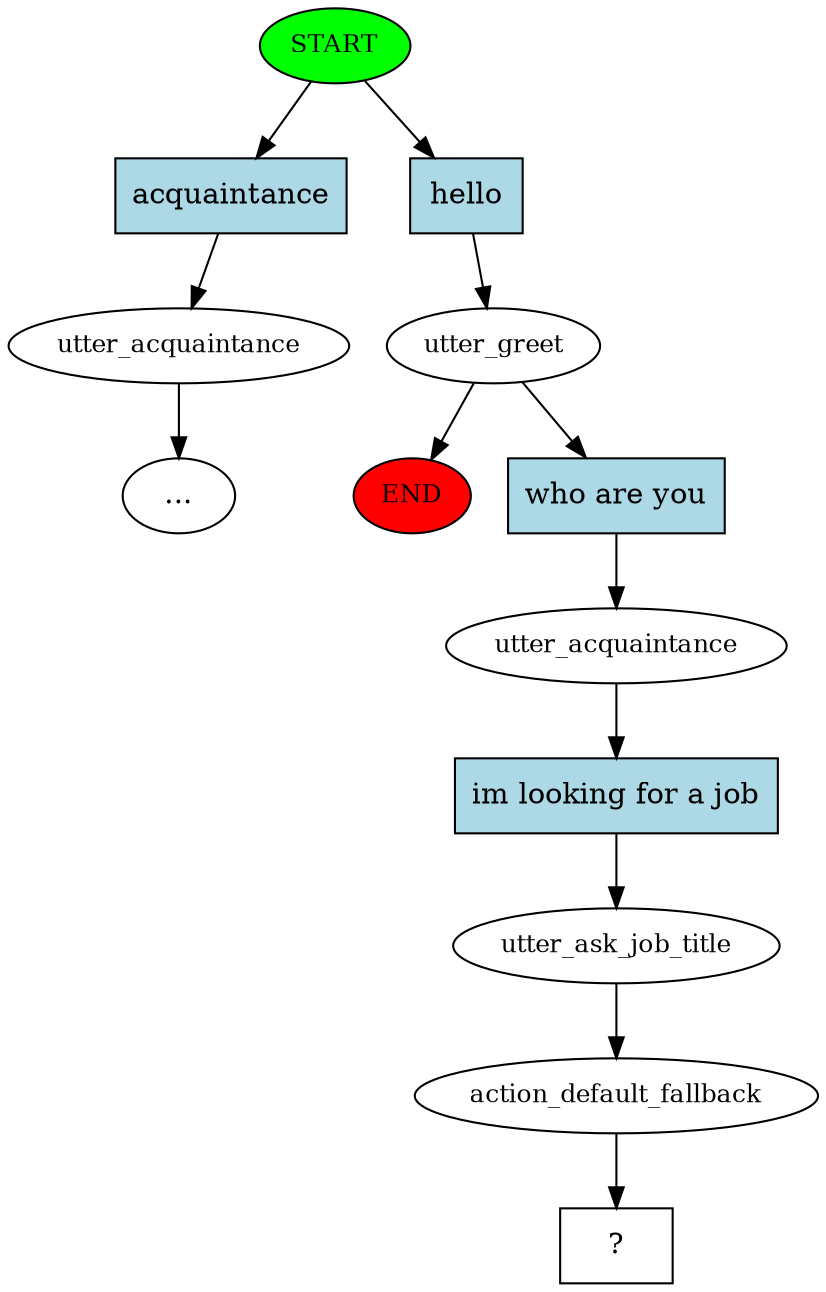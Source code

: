 digraph  {
0 [class="start active", fillcolor=green, fontsize=12, label=START, style=filled];
"-1" [class=end, fillcolor=red, fontsize=12, label=END, style=filled];
1 [class="", fontsize=12, label=utter_acquaintance];
"-3" [class=ellipsis, label="..."];
2 [class=active, fontsize=12, label=utter_greet];
4 [class=active, fontsize=12, label=utter_acquaintance];
5 [class=active, fontsize=12, label=utter_ask_job_title];
6 [class=active, fontsize=12, label=action_default_fallback];
7 [class="intent dashed active", label="  ?  ", shape=rect];
8 [class=intent, fillcolor=lightblue, label=acquaintance, shape=rect, style=filled];
9 [class="intent active", fillcolor=lightblue, label=hello, shape=rect, style=filled];
10 [class="intent active", fillcolor=lightblue, label="who are you", shape=rect, style=filled];
11 [class="intent active", fillcolor=lightblue, label="im looking for a job", shape=rect, style=filled];
0 -> 8  [class="", key=0];
0 -> 9  [class=active, key=0];
1 -> "-3"  [class="", key=NONE, label=""];
2 -> "-1"  [class="", key=NONE, label=""];
2 -> 10  [class=active, key=0];
4 -> 11  [class=active, key=0];
5 -> 6  [class=active, key=NONE, label=""];
6 -> 7  [class=active, key=NONE, label=""];
8 -> 1  [class="", key=0];
9 -> 2  [class=active, key=0];
10 -> 4  [class=active, key=0];
11 -> 5  [class=active, key=0];
}
